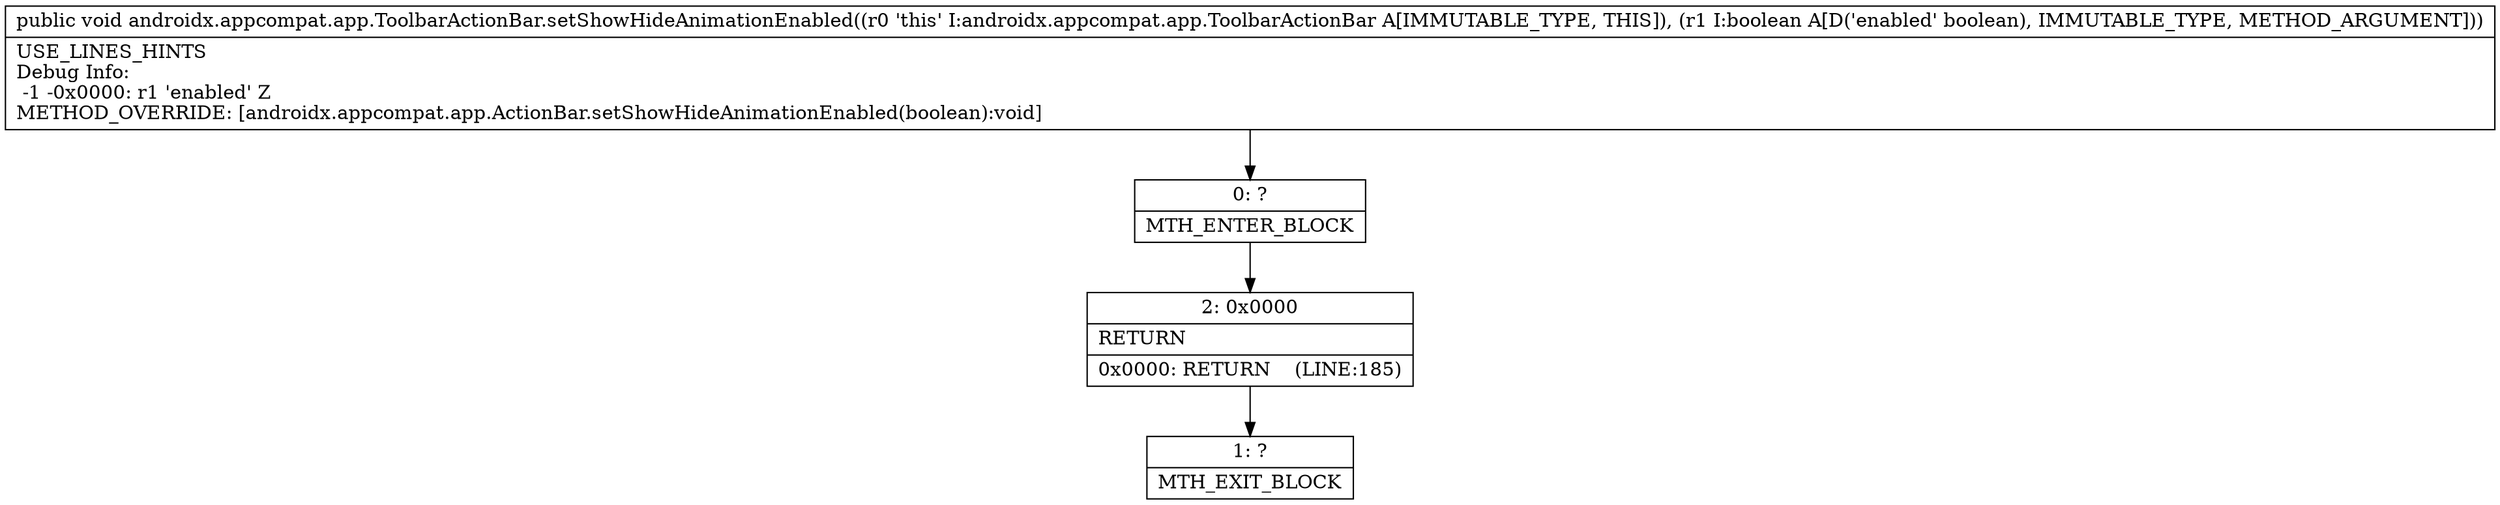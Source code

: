 digraph "CFG forandroidx.appcompat.app.ToolbarActionBar.setShowHideAnimationEnabled(Z)V" {
Node_0 [shape=record,label="{0\:\ ?|MTH_ENTER_BLOCK\l}"];
Node_2 [shape=record,label="{2\:\ 0x0000|RETURN\l|0x0000: RETURN    (LINE:185)\l}"];
Node_1 [shape=record,label="{1\:\ ?|MTH_EXIT_BLOCK\l}"];
MethodNode[shape=record,label="{public void androidx.appcompat.app.ToolbarActionBar.setShowHideAnimationEnabled((r0 'this' I:androidx.appcompat.app.ToolbarActionBar A[IMMUTABLE_TYPE, THIS]), (r1 I:boolean A[D('enabled' boolean), IMMUTABLE_TYPE, METHOD_ARGUMENT]))  | USE_LINES_HINTS\lDebug Info:\l  \-1 \-0x0000: r1 'enabled' Z\lMETHOD_OVERRIDE: [androidx.appcompat.app.ActionBar.setShowHideAnimationEnabled(boolean):void]\l}"];
MethodNode -> Node_0;Node_0 -> Node_2;
Node_2 -> Node_1;
}

